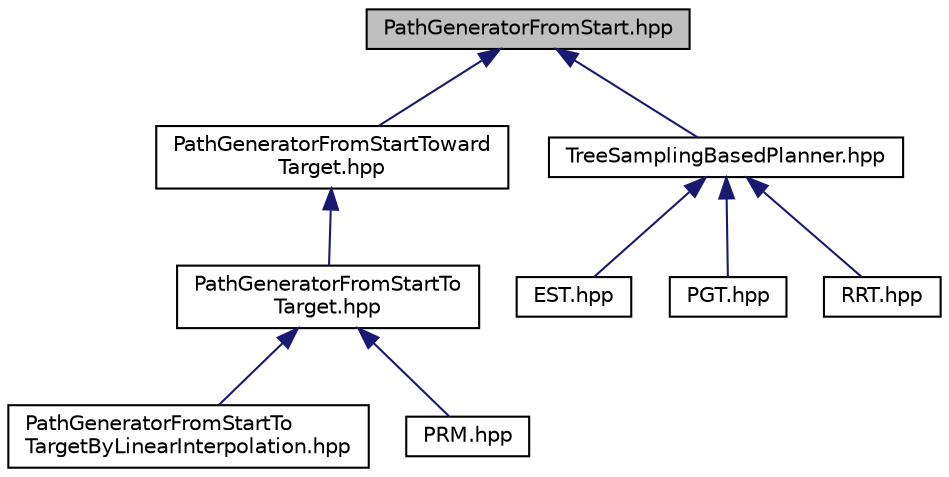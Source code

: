 digraph "PathGeneratorFromStart.hpp"
{
  bgcolor="transparent";
  edge [fontname="Helvetica",fontsize="10",labelfontname="Helvetica",labelfontsize="10"];
  node [fontname="Helvetica",fontsize="10",shape=record];
  Node1 [label="PathGeneratorFromStart.hpp",height=0.2,width=0.4,color="black", fillcolor="grey75", style="filled", fontcolor="black"];
  Node1 -> Node2 [dir="back",color="midnightblue",fontsize="10",style="solid",fontname="Helvetica"];
  Node2 [label="PathGeneratorFromStartToward\lTarget.hpp",height=0.2,width=0.4,color="black",URL="$PathGeneratorFromStartTowardTarget_8hpp.html"];
  Node2 -> Node3 [dir="back",color="midnightblue",fontsize="10",style="solid",fontname="Helvetica"];
  Node3 [label="PathGeneratorFromStartTo\lTarget.hpp",height=0.2,width=0.4,color="black",URL="$PathGeneratorFromStartToTarget_8hpp.html"];
  Node3 -> Node4 [dir="back",color="midnightblue",fontsize="10",style="solid",fontname="Helvetica"];
  Node4 [label="PathGeneratorFromStartTo\lTargetByLinearInterpolation.hpp",height=0.2,width=0.4,color="black",URL="$PathGeneratorFromStartToTargetByLinearInterpolation_8hpp.html"];
  Node3 -> Node5 [dir="back",color="midnightblue",fontsize="10",style="solid",fontname="Helvetica"];
  Node5 [label="PRM.hpp",height=0.2,width=0.4,color="black",URL="$PRM_8hpp.html"];
  Node1 -> Node6 [dir="back",color="midnightblue",fontsize="10",style="solid",fontname="Helvetica"];
  Node6 [label="TreeSamplingBasedPlanner.hpp",height=0.2,width=0.4,color="black",URL="$TreeSamplingBasedPlanner_8hpp.html"];
  Node6 -> Node7 [dir="back",color="midnightblue",fontsize="10",style="solid",fontname="Helvetica"];
  Node7 [label="EST.hpp",height=0.2,width=0.4,color="black",URL="$EST_8hpp.html"];
  Node6 -> Node8 [dir="back",color="midnightblue",fontsize="10",style="solid",fontname="Helvetica"];
  Node8 [label="PGT.hpp",height=0.2,width=0.4,color="black",URL="$PGT_8hpp.html"];
  Node6 -> Node9 [dir="back",color="midnightblue",fontsize="10",style="solid",fontname="Helvetica"];
  Node9 [label="RRT.hpp",height=0.2,width=0.4,color="black",URL="$RRT_8hpp.html"];
}
